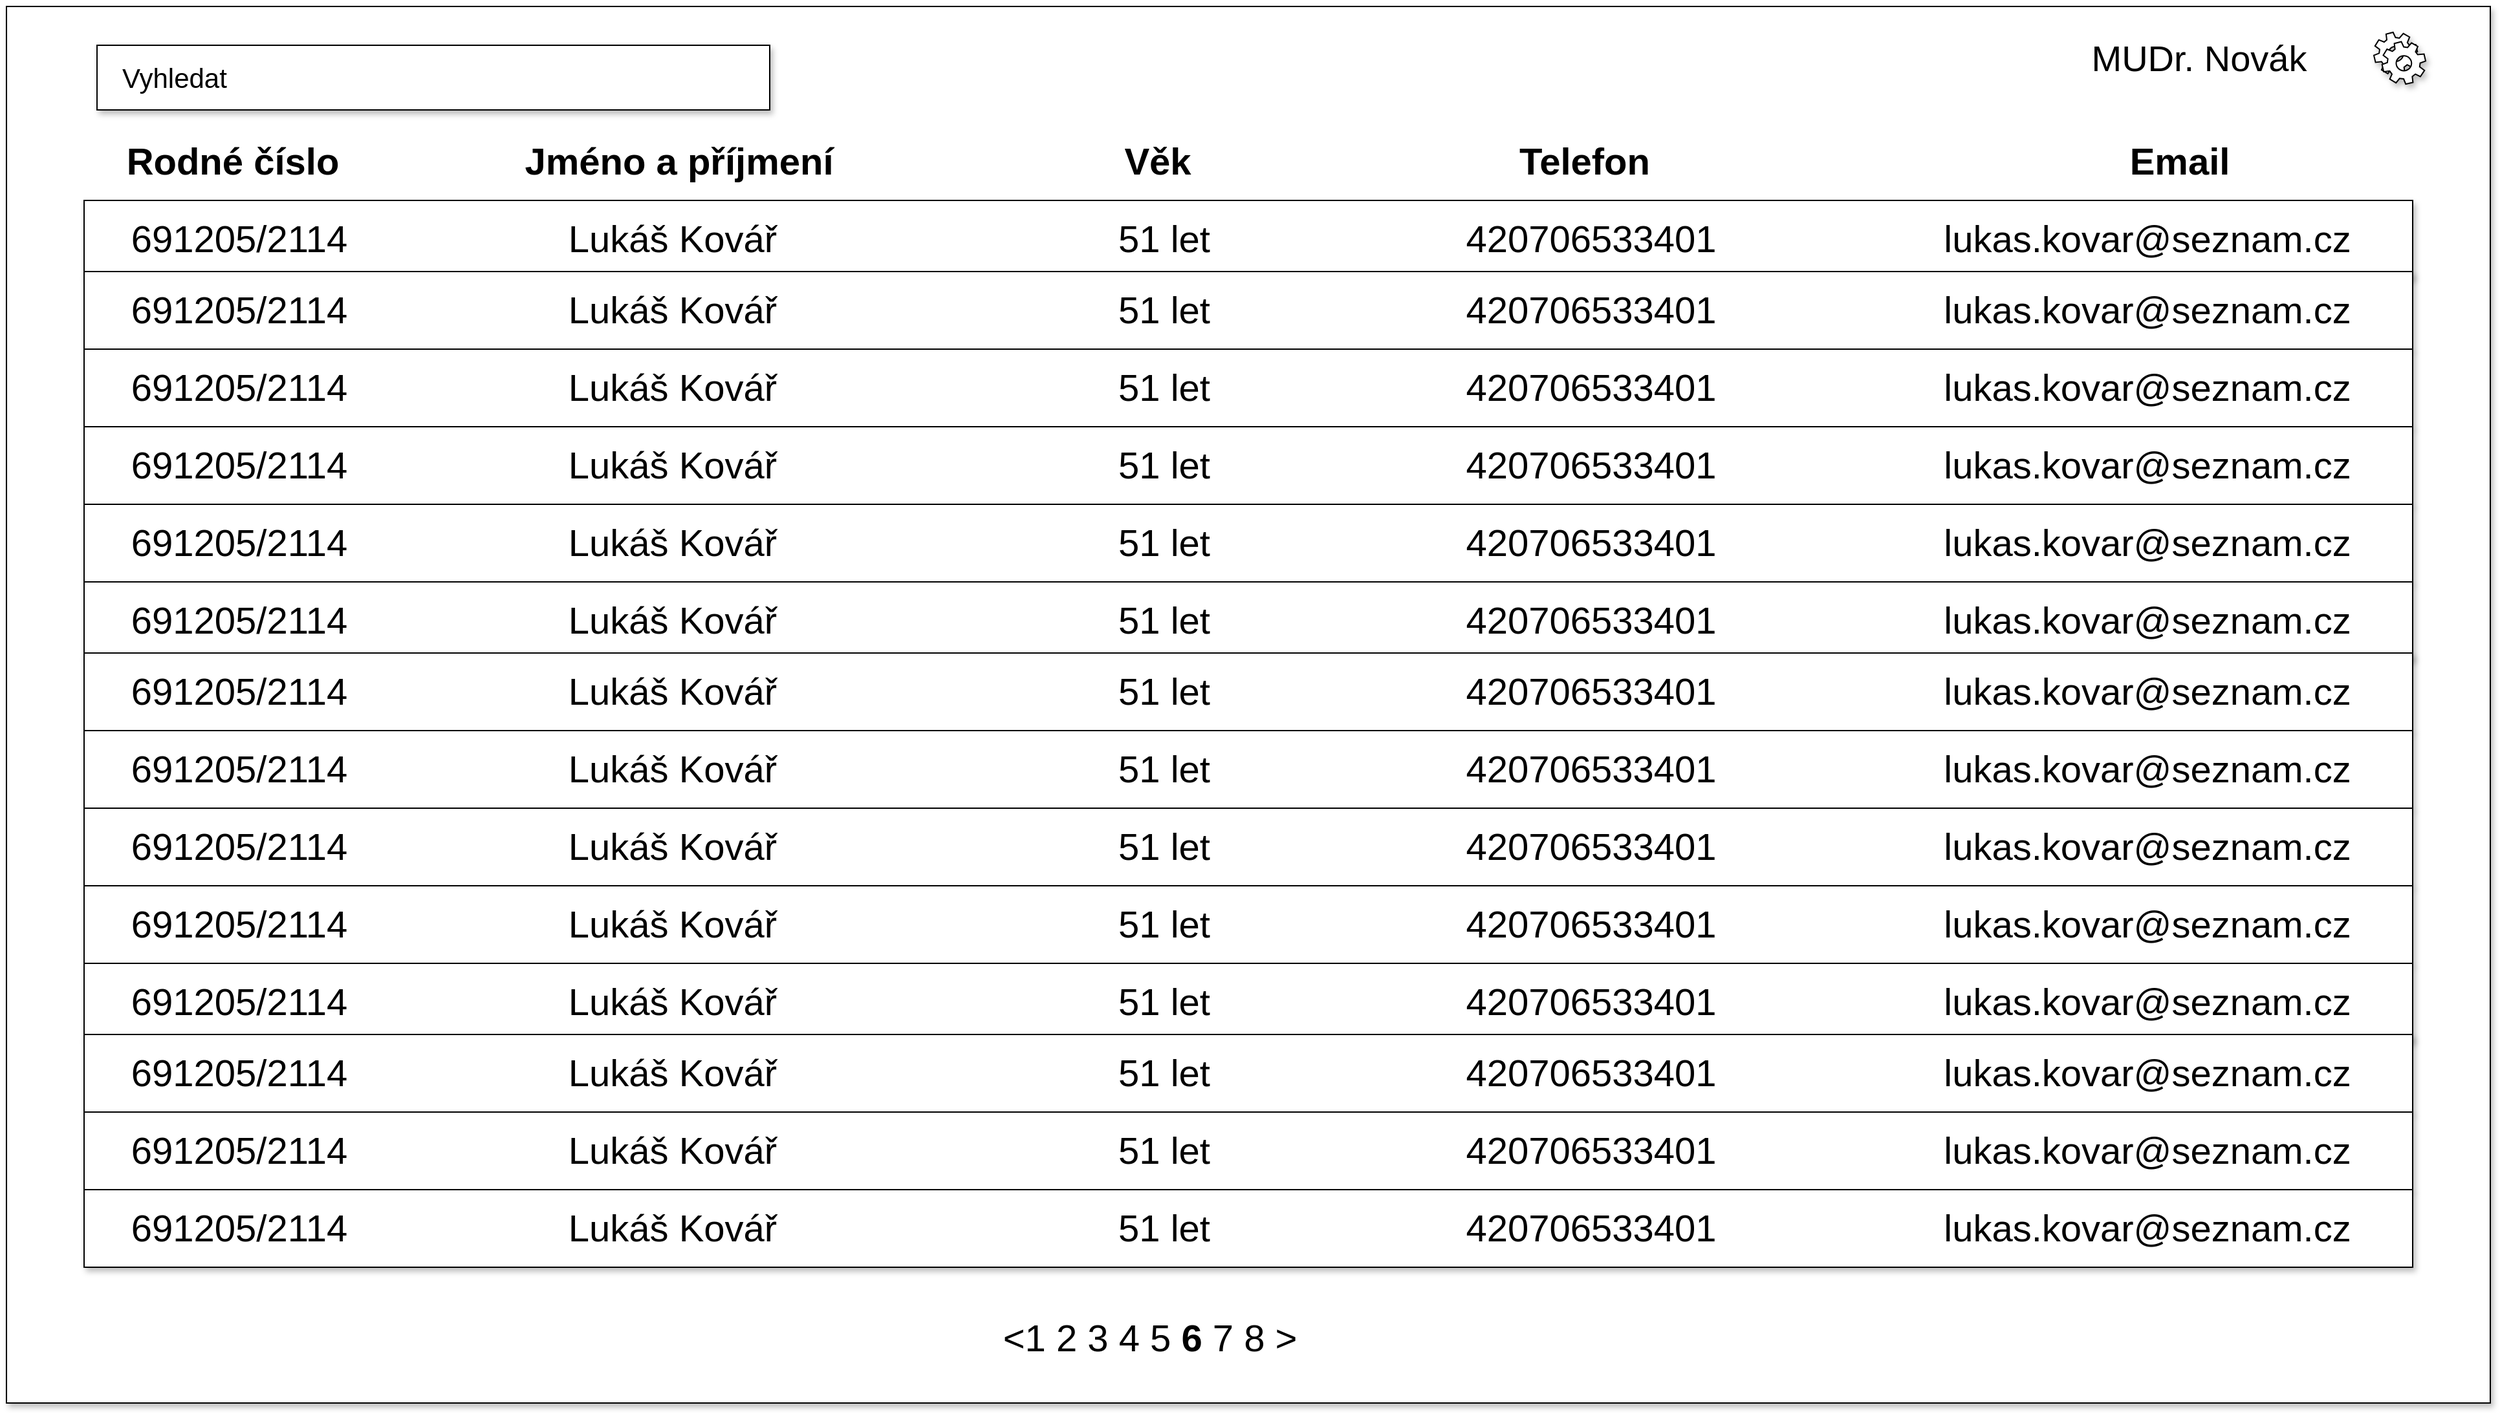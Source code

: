 <mxfile version="13.7.9" type="device"><diagram id="GRQyp-VnLyA5NW1hVPak" name="Stránka-"><mxGraphModel dx="2172" dy="1612" grid="1" gridSize="10" guides="1" tooltips="1" connect="1" arrows="1" fold="1" page="1" pageScale="1" pageWidth="1920" pageHeight="1200" math="0" shadow="0"><root><mxCell id="0"/><mxCell id="1" style="locked=1;" parent="0"/><mxCell id="FttJ4bDjwt0gxMoQ6_Au-1" value="" style="rounded=0;whiteSpace=wrap;html=1;shadow=1;" parent="1" vertex="1"><mxGeometry x="320" y="300" width="1920" height="1080" as="geometry"/></mxCell><mxCell id="FttJ4bDjwt0gxMoQ6_Au-3" value="Vrstva bez názvu" parent="0"/><mxCell id="FttJ4bDjwt0gxMoQ6_Au-5" value="&lt;font style=&quot;font-size: 28px&quot;&gt;MUDr. Novák&lt;/font&gt;" style="text;html=1;strokeColor=none;fillColor=none;align=center;verticalAlign=middle;whiteSpace=wrap;rounded=0;shadow=1;fontSize=21;" parent="FttJ4bDjwt0gxMoQ6_Au-3" vertex="1"><mxGeometry x="1920" y="320" width="190" height="40" as="geometry"/></mxCell><mxCell id="FttJ4bDjwt0gxMoQ6_Au-6" value="&lt;br&gt;&lt;br&gt;" style="shape=mxgraph.bpmn.service_task;html=1;outlineConnect=0;shadow=1;fontSize=21;" parent="FttJ4bDjwt0gxMoQ6_Au-3" vertex="1"><mxGeometry x="2150" y="320" width="40" height="40" as="geometry"/></mxCell><mxCell id="FttJ4bDjwt0gxMoQ6_Au-12" value="" style="rounded=0;whiteSpace=wrap;html=1;shadow=1;fontSize=21;" parent="FttJ4bDjwt0gxMoQ6_Au-3" vertex="1"><mxGeometry x="380" y="450" width="1800" height="60" as="geometry"/></mxCell><mxCell id="FttJ4bDjwt0gxMoQ6_Au-13" value="&lt;font style=&quot;font-size: 29px&quot;&gt;691205/2114&lt;/font&gt;" style="text;html=1;strokeColor=none;fillColor=none;align=center;verticalAlign=middle;whiteSpace=wrap;rounded=0;shadow=1;fontSize=21;" parent="FttJ4bDjwt0gxMoQ6_Au-3" vertex="1"><mxGeometry x="380" y="455" width="240" height="50" as="geometry"/></mxCell><mxCell id="FttJ4bDjwt0gxMoQ6_Au-14" value="&lt;span style=&quot;font-size: 29px&quot;&gt;Lukáš Kovář&lt;/span&gt;" style="text;html=1;strokeColor=none;fillColor=none;align=center;verticalAlign=middle;whiteSpace=wrap;rounded=0;shadow=1;fontSize=21;" parent="FttJ4bDjwt0gxMoQ6_Au-3" vertex="1"><mxGeometry x="730" y="470" width="210" height="20" as="geometry"/></mxCell><mxCell id="FttJ4bDjwt0gxMoQ6_Au-15" value="&lt;font style=&quot;font-size: 29px&quot;&gt;420706533401&lt;/font&gt;" style="text;html=1;strokeColor=none;fillColor=none;align=center;verticalAlign=middle;whiteSpace=wrap;rounded=0;shadow=1;fontSize=21;" parent="FttJ4bDjwt0gxMoQ6_Au-3" vertex="1"><mxGeometry x="1440" y="470" width="210" height="20" as="geometry"/></mxCell><mxCell id="FttJ4bDjwt0gxMoQ6_Au-16" value="&lt;font style=&quot;font-size: 29px&quot;&gt;51 let&lt;/font&gt;" style="text;html=1;strokeColor=none;fillColor=none;align=center;verticalAlign=middle;whiteSpace=wrap;rounded=0;shadow=1;fontSize=21;" parent="FttJ4bDjwt0gxMoQ6_Au-3" vertex="1"><mxGeometry x="1110" y="470" width="210" height="20" as="geometry"/></mxCell><mxCell id="FttJ4bDjwt0gxMoQ6_Au-17" value="&lt;span style=&quot;font-size: 29px&quot;&gt;lukas.kovar@seznam.cz&lt;/span&gt;" style="text;html=1;strokeColor=none;fillColor=none;align=center;verticalAlign=middle;whiteSpace=wrap;rounded=0;shadow=1;fontSize=21;" parent="FttJ4bDjwt0gxMoQ6_Au-3" vertex="1"><mxGeometry x="1870" y="470" width="210" height="20" as="geometry"/></mxCell><mxCell id="FttJ4bDjwt0gxMoQ6_Au-18" value="&lt;span style=&quot;font-size: 29px&quot;&gt;Rodné číslo&lt;/span&gt;" style="text;html=1;strokeColor=none;fillColor=none;align=center;verticalAlign=middle;whiteSpace=wrap;rounded=0;shadow=1;fontSize=21;fontStyle=1" parent="FttJ4bDjwt0gxMoQ6_Au-3" vertex="1"><mxGeometry x="390" y="410" width="210" height="20" as="geometry"/></mxCell><mxCell id="FttJ4bDjwt0gxMoQ6_Au-19" value="&lt;span style=&quot;font-size: 29px&quot;&gt;Jméno a příjmení&lt;/span&gt;" style="text;html=1;strokeColor=none;fillColor=none;align=center;verticalAlign=middle;whiteSpace=wrap;rounded=0;shadow=1;fontSize=21;fontStyle=1" parent="FttJ4bDjwt0gxMoQ6_Au-3" vertex="1"><mxGeometry x="650" y="410" width="380" height="20" as="geometry"/></mxCell><mxCell id="FttJ4bDjwt0gxMoQ6_Au-20" value="&lt;span style=&quot;font-size: 29px&quot;&gt;Věk&lt;/span&gt;" style="text;html=1;strokeColor=none;fillColor=none;align=center;verticalAlign=middle;whiteSpace=wrap;rounded=0;shadow=1;fontSize=21;fontStyle=1" parent="FttJ4bDjwt0gxMoQ6_Au-3" vertex="1"><mxGeometry x="1020" y="410" width="380" height="20" as="geometry"/></mxCell><mxCell id="FttJ4bDjwt0gxMoQ6_Au-21" value="&lt;span style=&quot;font-size: 29px&quot;&gt;Telefon&lt;/span&gt;" style="text;html=1;strokeColor=none;fillColor=none;align=center;verticalAlign=middle;whiteSpace=wrap;rounded=0;shadow=1;fontSize=21;fontStyle=1" parent="FttJ4bDjwt0gxMoQ6_Au-3" vertex="1"><mxGeometry x="1350" y="410" width="380" height="20" as="geometry"/></mxCell><mxCell id="FttJ4bDjwt0gxMoQ6_Au-22" value="&lt;span style=&quot;font-size: 29px&quot;&gt;Email&lt;/span&gt;" style="text;html=1;strokeColor=none;fillColor=none;align=center;verticalAlign=middle;whiteSpace=wrap;rounded=0;shadow=1;fontSize=21;fontStyle=1" parent="FttJ4bDjwt0gxMoQ6_Au-3" vertex="1"><mxGeometry x="1810" y="410" width="380" height="20" as="geometry"/></mxCell><mxCell id="FttJ4bDjwt0gxMoQ6_Au-29" value="" style="rounded=0;whiteSpace=wrap;html=1;shadow=1;fontSize=21;" parent="FttJ4bDjwt0gxMoQ6_Au-3" vertex="1"><mxGeometry x="380" y="505" width="1800" height="60" as="geometry"/></mxCell><mxCell id="FttJ4bDjwt0gxMoQ6_Au-30" value="&lt;font style=&quot;font-size: 29px&quot;&gt;691205/2114&lt;/font&gt;" style="text;html=1;strokeColor=none;fillColor=none;align=center;verticalAlign=middle;whiteSpace=wrap;rounded=0;shadow=1;fontSize=21;" parent="FttJ4bDjwt0gxMoQ6_Au-3" vertex="1"><mxGeometry x="380" y="510" width="240" height="50" as="geometry"/></mxCell><mxCell id="FttJ4bDjwt0gxMoQ6_Au-31" value="&lt;span style=&quot;font-size: 29px&quot;&gt;Lukáš Kovář&lt;/span&gt;" style="text;html=1;strokeColor=none;fillColor=none;align=center;verticalAlign=middle;whiteSpace=wrap;rounded=0;shadow=1;fontSize=21;" parent="FttJ4bDjwt0gxMoQ6_Au-3" vertex="1"><mxGeometry x="730" y="525" width="210" height="20" as="geometry"/></mxCell><mxCell id="FttJ4bDjwt0gxMoQ6_Au-32" value="&lt;font style=&quot;font-size: 29px&quot;&gt;420706533401&lt;/font&gt;" style="text;html=1;strokeColor=none;fillColor=none;align=center;verticalAlign=middle;whiteSpace=wrap;rounded=0;shadow=1;fontSize=21;" parent="FttJ4bDjwt0gxMoQ6_Au-3" vertex="1"><mxGeometry x="1440" y="525" width="210" height="20" as="geometry"/></mxCell><mxCell id="FttJ4bDjwt0gxMoQ6_Au-33" value="&lt;font style=&quot;font-size: 29px&quot;&gt;51 let&lt;/font&gt;" style="text;html=1;strokeColor=none;fillColor=none;align=center;verticalAlign=middle;whiteSpace=wrap;rounded=0;shadow=1;fontSize=21;" parent="FttJ4bDjwt0gxMoQ6_Au-3" vertex="1"><mxGeometry x="1110" y="525" width="210" height="20" as="geometry"/></mxCell><mxCell id="FttJ4bDjwt0gxMoQ6_Au-34" value="&lt;span style=&quot;font-size: 29px&quot;&gt;lukas.kovar@seznam.cz&lt;/span&gt;" style="text;html=1;strokeColor=none;fillColor=none;align=center;verticalAlign=middle;whiteSpace=wrap;rounded=0;shadow=1;fontSize=21;" parent="FttJ4bDjwt0gxMoQ6_Au-3" vertex="1"><mxGeometry x="1870" y="525" width="210" height="20" as="geometry"/></mxCell><mxCell id="FttJ4bDjwt0gxMoQ6_Au-47" value="" style="rounded=0;whiteSpace=wrap;html=1;shadow=1;fontSize=21;" parent="FttJ4bDjwt0gxMoQ6_Au-3" vertex="1"><mxGeometry x="380" y="565" width="1800" height="60" as="geometry"/></mxCell><mxCell id="FttJ4bDjwt0gxMoQ6_Au-48" value="&lt;font style=&quot;font-size: 29px&quot;&gt;691205/2114&lt;/font&gt;" style="text;html=1;strokeColor=none;fillColor=none;align=center;verticalAlign=middle;whiteSpace=wrap;rounded=0;shadow=1;fontSize=21;" parent="FttJ4bDjwt0gxMoQ6_Au-3" vertex="1"><mxGeometry x="380" y="570" width="240" height="50" as="geometry"/></mxCell><mxCell id="FttJ4bDjwt0gxMoQ6_Au-49" value="&lt;span style=&quot;font-size: 29px&quot;&gt;Lukáš Kovář&lt;/span&gt;" style="text;html=1;strokeColor=none;fillColor=none;align=center;verticalAlign=middle;whiteSpace=wrap;rounded=0;shadow=1;fontSize=21;" parent="FttJ4bDjwt0gxMoQ6_Au-3" vertex="1"><mxGeometry x="730" y="585" width="210" height="20" as="geometry"/></mxCell><mxCell id="FttJ4bDjwt0gxMoQ6_Au-50" value="&lt;font style=&quot;font-size: 29px&quot;&gt;420706533401&lt;/font&gt;" style="text;html=1;strokeColor=none;fillColor=none;align=center;verticalAlign=middle;whiteSpace=wrap;rounded=0;shadow=1;fontSize=21;" parent="FttJ4bDjwt0gxMoQ6_Au-3" vertex="1"><mxGeometry x="1440" y="585" width="210" height="20" as="geometry"/></mxCell><mxCell id="FttJ4bDjwt0gxMoQ6_Au-51" value="&lt;font style=&quot;font-size: 29px&quot;&gt;51 let&lt;/font&gt;" style="text;html=1;strokeColor=none;fillColor=none;align=center;verticalAlign=middle;whiteSpace=wrap;rounded=0;shadow=1;fontSize=21;" parent="FttJ4bDjwt0gxMoQ6_Au-3" vertex="1"><mxGeometry x="1110" y="585" width="210" height="20" as="geometry"/></mxCell><mxCell id="FttJ4bDjwt0gxMoQ6_Au-52" value="&lt;span style=&quot;font-size: 29px&quot;&gt;lukas.kovar@seznam.cz&lt;/span&gt;" style="text;html=1;strokeColor=none;fillColor=none;align=center;verticalAlign=middle;whiteSpace=wrap;rounded=0;shadow=1;fontSize=21;" parent="FttJ4bDjwt0gxMoQ6_Au-3" vertex="1"><mxGeometry x="1870" y="585" width="210" height="20" as="geometry"/></mxCell><mxCell id="FttJ4bDjwt0gxMoQ6_Au-53" value="" style="rounded=0;whiteSpace=wrap;html=1;shadow=1;fontSize=21;" parent="FttJ4bDjwt0gxMoQ6_Au-3" vertex="1"><mxGeometry x="380" y="625" width="1800" height="60" as="geometry"/></mxCell><mxCell id="FttJ4bDjwt0gxMoQ6_Au-54" value="&lt;font style=&quot;font-size: 29px&quot;&gt;691205/2114&lt;/font&gt;" style="text;html=1;strokeColor=none;fillColor=none;align=center;verticalAlign=middle;whiteSpace=wrap;rounded=0;shadow=1;fontSize=21;" parent="FttJ4bDjwt0gxMoQ6_Au-3" vertex="1"><mxGeometry x="380" y="630" width="240" height="50" as="geometry"/></mxCell><mxCell id="FttJ4bDjwt0gxMoQ6_Au-55" value="&lt;span style=&quot;font-size: 29px&quot;&gt;Lukáš Kovář&lt;/span&gt;" style="text;html=1;strokeColor=none;fillColor=none;align=center;verticalAlign=middle;whiteSpace=wrap;rounded=0;shadow=1;fontSize=21;" parent="FttJ4bDjwt0gxMoQ6_Au-3" vertex="1"><mxGeometry x="730" y="645" width="210" height="20" as="geometry"/></mxCell><mxCell id="FttJ4bDjwt0gxMoQ6_Au-56" value="&lt;font style=&quot;font-size: 29px&quot;&gt;420706533401&lt;/font&gt;" style="text;html=1;strokeColor=none;fillColor=none;align=center;verticalAlign=middle;whiteSpace=wrap;rounded=0;shadow=1;fontSize=21;" parent="FttJ4bDjwt0gxMoQ6_Au-3" vertex="1"><mxGeometry x="1440" y="645" width="210" height="20" as="geometry"/></mxCell><mxCell id="FttJ4bDjwt0gxMoQ6_Au-57" value="&lt;font style=&quot;font-size: 29px&quot;&gt;51 let&lt;/font&gt;" style="text;html=1;strokeColor=none;fillColor=none;align=center;verticalAlign=middle;whiteSpace=wrap;rounded=0;shadow=1;fontSize=21;" parent="FttJ4bDjwt0gxMoQ6_Au-3" vertex="1"><mxGeometry x="1110" y="645" width="210" height="20" as="geometry"/></mxCell><mxCell id="FttJ4bDjwt0gxMoQ6_Au-58" value="&lt;span style=&quot;font-size: 29px&quot;&gt;lukas.kovar@seznam.cz&lt;/span&gt;" style="text;html=1;strokeColor=none;fillColor=none;align=center;verticalAlign=middle;whiteSpace=wrap;rounded=0;shadow=1;fontSize=21;" parent="FttJ4bDjwt0gxMoQ6_Au-3" vertex="1"><mxGeometry x="1870" y="645" width="210" height="20" as="geometry"/></mxCell><mxCell id="FttJ4bDjwt0gxMoQ6_Au-59" value="" style="rounded=0;whiteSpace=wrap;html=1;shadow=1;fontSize=21;" parent="FttJ4bDjwt0gxMoQ6_Au-3" vertex="1"><mxGeometry x="380" y="685" width="1800" height="60" as="geometry"/></mxCell><mxCell id="FttJ4bDjwt0gxMoQ6_Au-60" value="&lt;font style=&quot;font-size: 29px&quot;&gt;691205/2114&lt;/font&gt;" style="text;html=1;strokeColor=none;fillColor=none;align=center;verticalAlign=middle;whiteSpace=wrap;rounded=0;shadow=1;fontSize=21;" parent="FttJ4bDjwt0gxMoQ6_Au-3" vertex="1"><mxGeometry x="380" y="690" width="240" height="50" as="geometry"/></mxCell><mxCell id="FttJ4bDjwt0gxMoQ6_Au-61" value="&lt;span style=&quot;font-size: 29px&quot;&gt;Lukáš Kovář&lt;/span&gt;" style="text;html=1;strokeColor=none;fillColor=none;align=center;verticalAlign=middle;whiteSpace=wrap;rounded=0;shadow=1;fontSize=21;" parent="FttJ4bDjwt0gxMoQ6_Au-3" vertex="1"><mxGeometry x="730" y="705" width="210" height="20" as="geometry"/></mxCell><mxCell id="FttJ4bDjwt0gxMoQ6_Au-62" value="&lt;font style=&quot;font-size: 29px&quot;&gt;420706533401&lt;/font&gt;" style="text;html=1;strokeColor=none;fillColor=none;align=center;verticalAlign=middle;whiteSpace=wrap;rounded=0;shadow=1;fontSize=21;" parent="FttJ4bDjwt0gxMoQ6_Au-3" vertex="1"><mxGeometry x="1440" y="705" width="210" height="20" as="geometry"/></mxCell><mxCell id="FttJ4bDjwt0gxMoQ6_Au-63" value="&lt;font style=&quot;font-size: 29px&quot;&gt;51 let&lt;/font&gt;" style="text;html=1;strokeColor=none;fillColor=none;align=center;verticalAlign=middle;whiteSpace=wrap;rounded=0;shadow=1;fontSize=21;" parent="FttJ4bDjwt0gxMoQ6_Au-3" vertex="1"><mxGeometry x="1110" y="705" width="210" height="20" as="geometry"/></mxCell><mxCell id="FttJ4bDjwt0gxMoQ6_Au-64" value="&lt;span style=&quot;font-size: 29px&quot;&gt;lukas.kovar@seznam.cz&lt;/span&gt;" style="text;html=1;strokeColor=none;fillColor=none;align=center;verticalAlign=middle;whiteSpace=wrap;rounded=0;shadow=1;fontSize=21;" parent="FttJ4bDjwt0gxMoQ6_Au-3" vertex="1"><mxGeometry x="1870" y="705" width="210" height="20" as="geometry"/></mxCell><mxCell id="FttJ4bDjwt0gxMoQ6_Au-96" value="" style="rounded=0;whiteSpace=wrap;html=1;shadow=1;fontSize=21;" parent="FttJ4bDjwt0gxMoQ6_Au-3" vertex="1"><mxGeometry x="380" y="745" width="1800" height="60" as="geometry"/></mxCell><mxCell id="FttJ4bDjwt0gxMoQ6_Au-97" value="&lt;font style=&quot;font-size: 29px&quot;&gt;691205/2114&lt;/font&gt;" style="text;html=1;strokeColor=none;fillColor=none;align=center;verticalAlign=middle;whiteSpace=wrap;rounded=0;shadow=1;fontSize=21;" parent="FttJ4bDjwt0gxMoQ6_Au-3" vertex="1"><mxGeometry x="380" y="750" width="240" height="50" as="geometry"/></mxCell><mxCell id="FttJ4bDjwt0gxMoQ6_Au-98" value="&lt;span style=&quot;font-size: 29px&quot;&gt;Lukáš Kovář&lt;/span&gt;" style="text;html=1;strokeColor=none;fillColor=none;align=center;verticalAlign=middle;whiteSpace=wrap;rounded=0;shadow=1;fontSize=21;" parent="FttJ4bDjwt0gxMoQ6_Au-3" vertex="1"><mxGeometry x="730" y="765" width="210" height="20" as="geometry"/></mxCell><mxCell id="FttJ4bDjwt0gxMoQ6_Au-99" value="&lt;font style=&quot;font-size: 29px&quot;&gt;420706533401&lt;/font&gt;" style="text;html=1;strokeColor=none;fillColor=none;align=center;verticalAlign=middle;whiteSpace=wrap;rounded=0;shadow=1;fontSize=21;" parent="FttJ4bDjwt0gxMoQ6_Au-3" vertex="1"><mxGeometry x="1440" y="765" width="210" height="20" as="geometry"/></mxCell><mxCell id="FttJ4bDjwt0gxMoQ6_Au-100" value="&lt;font style=&quot;font-size: 29px&quot;&gt;51 let&lt;/font&gt;" style="text;html=1;strokeColor=none;fillColor=none;align=center;verticalAlign=middle;whiteSpace=wrap;rounded=0;shadow=1;fontSize=21;" parent="FttJ4bDjwt0gxMoQ6_Au-3" vertex="1"><mxGeometry x="1110" y="765" width="210" height="20" as="geometry"/></mxCell><mxCell id="FttJ4bDjwt0gxMoQ6_Au-101" value="&lt;span style=&quot;font-size: 29px&quot;&gt;lukas.kovar@seznam.cz&lt;/span&gt;" style="text;html=1;strokeColor=none;fillColor=none;align=center;verticalAlign=middle;whiteSpace=wrap;rounded=0;shadow=1;fontSize=21;" parent="FttJ4bDjwt0gxMoQ6_Au-3" vertex="1"><mxGeometry x="1870" y="765" width="210" height="20" as="geometry"/></mxCell><mxCell id="FttJ4bDjwt0gxMoQ6_Au-102" value="" style="rounded=0;whiteSpace=wrap;html=1;shadow=1;fontSize=21;" parent="FttJ4bDjwt0gxMoQ6_Au-3" vertex="1"><mxGeometry x="380" y="800" width="1800" height="60" as="geometry"/></mxCell><mxCell id="FttJ4bDjwt0gxMoQ6_Au-103" value="&lt;font style=&quot;font-size: 29px&quot;&gt;691205/2114&lt;/font&gt;" style="text;html=1;strokeColor=none;fillColor=none;align=center;verticalAlign=middle;whiteSpace=wrap;rounded=0;shadow=1;fontSize=21;" parent="FttJ4bDjwt0gxMoQ6_Au-3" vertex="1"><mxGeometry x="380" y="805" width="240" height="50" as="geometry"/></mxCell><mxCell id="FttJ4bDjwt0gxMoQ6_Au-104" value="&lt;span style=&quot;font-size: 29px&quot;&gt;Lukáš Kovář&lt;/span&gt;" style="text;html=1;strokeColor=none;fillColor=none;align=center;verticalAlign=middle;whiteSpace=wrap;rounded=0;shadow=1;fontSize=21;" parent="FttJ4bDjwt0gxMoQ6_Au-3" vertex="1"><mxGeometry x="730" y="820" width="210" height="20" as="geometry"/></mxCell><mxCell id="FttJ4bDjwt0gxMoQ6_Au-105" value="&lt;font style=&quot;font-size: 29px&quot;&gt;420706533401&lt;/font&gt;" style="text;html=1;strokeColor=none;fillColor=none;align=center;verticalAlign=middle;whiteSpace=wrap;rounded=0;shadow=1;fontSize=21;" parent="FttJ4bDjwt0gxMoQ6_Au-3" vertex="1"><mxGeometry x="1440" y="820" width="210" height="20" as="geometry"/></mxCell><mxCell id="FttJ4bDjwt0gxMoQ6_Au-106" value="&lt;font style=&quot;font-size: 29px&quot;&gt;51 let&lt;/font&gt;" style="text;html=1;strokeColor=none;fillColor=none;align=center;verticalAlign=middle;whiteSpace=wrap;rounded=0;shadow=1;fontSize=21;" parent="FttJ4bDjwt0gxMoQ6_Au-3" vertex="1"><mxGeometry x="1110" y="820" width="210" height="20" as="geometry"/></mxCell><mxCell id="FttJ4bDjwt0gxMoQ6_Au-107" value="&lt;span style=&quot;font-size: 29px&quot;&gt;lukas.kovar@seznam.cz&lt;/span&gt;" style="text;html=1;strokeColor=none;fillColor=none;align=center;verticalAlign=middle;whiteSpace=wrap;rounded=0;shadow=1;fontSize=21;" parent="FttJ4bDjwt0gxMoQ6_Au-3" vertex="1"><mxGeometry x="1870" y="820" width="210" height="20" as="geometry"/></mxCell><mxCell id="FttJ4bDjwt0gxMoQ6_Au-108" value="" style="rounded=0;whiteSpace=wrap;html=1;shadow=1;fontSize=21;" parent="FttJ4bDjwt0gxMoQ6_Au-3" vertex="1"><mxGeometry x="380" y="860" width="1800" height="60" as="geometry"/></mxCell><mxCell id="FttJ4bDjwt0gxMoQ6_Au-109" value="&lt;font style=&quot;font-size: 29px&quot;&gt;691205/2114&lt;/font&gt;" style="text;html=1;strokeColor=none;fillColor=none;align=center;verticalAlign=middle;whiteSpace=wrap;rounded=0;shadow=1;fontSize=21;" parent="FttJ4bDjwt0gxMoQ6_Au-3" vertex="1"><mxGeometry x="380" y="865" width="240" height="50" as="geometry"/></mxCell><mxCell id="FttJ4bDjwt0gxMoQ6_Au-110" value="&lt;span style=&quot;font-size: 29px&quot;&gt;Lukáš Kovář&lt;/span&gt;" style="text;html=1;strokeColor=none;fillColor=none;align=center;verticalAlign=middle;whiteSpace=wrap;rounded=0;shadow=1;fontSize=21;" parent="FttJ4bDjwt0gxMoQ6_Au-3" vertex="1"><mxGeometry x="730" y="880" width="210" height="20" as="geometry"/></mxCell><mxCell id="FttJ4bDjwt0gxMoQ6_Au-111" value="&lt;font style=&quot;font-size: 29px&quot;&gt;420706533401&lt;/font&gt;" style="text;html=1;strokeColor=none;fillColor=none;align=center;verticalAlign=middle;whiteSpace=wrap;rounded=0;shadow=1;fontSize=21;" parent="FttJ4bDjwt0gxMoQ6_Au-3" vertex="1"><mxGeometry x="1440" y="880" width="210" height="20" as="geometry"/></mxCell><mxCell id="FttJ4bDjwt0gxMoQ6_Au-112" value="&lt;font style=&quot;font-size: 29px&quot;&gt;51 let&lt;/font&gt;" style="text;html=1;strokeColor=none;fillColor=none;align=center;verticalAlign=middle;whiteSpace=wrap;rounded=0;shadow=1;fontSize=21;" parent="FttJ4bDjwt0gxMoQ6_Au-3" vertex="1"><mxGeometry x="1110" y="880" width="210" height="20" as="geometry"/></mxCell><mxCell id="FttJ4bDjwt0gxMoQ6_Au-113" value="&lt;span style=&quot;font-size: 29px&quot;&gt;lukas.kovar@seznam.cz&lt;/span&gt;" style="text;html=1;strokeColor=none;fillColor=none;align=center;verticalAlign=middle;whiteSpace=wrap;rounded=0;shadow=1;fontSize=21;" parent="FttJ4bDjwt0gxMoQ6_Au-3" vertex="1"><mxGeometry x="1870" y="880" width="210" height="20" as="geometry"/></mxCell><mxCell id="FttJ4bDjwt0gxMoQ6_Au-114" value="" style="rounded=0;whiteSpace=wrap;html=1;shadow=1;fontSize=21;" parent="FttJ4bDjwt0gxMoQ6_Au-3" vertex="1"><mxGeometry x="380" y="920" width="1800" height="60" as="geometry"/></mxCell><mxCell id="FttJ4bDjwt0gxMoQ6_Au-115" value="&lt;font style=&quot;font-size: 29px&quot;&gt;691205/2114&lt;/font&gt;" style="text;html=1;strokeColor=none;fillColor=none;align=center;verticalAlign=middle;whiteSpace=wrap;rounded=0;shadow=1;fontSize=21;" parent="FttJ4bDjwt0gxMoQ6_Au-3" vertex="1"><mxGeometry x="380" y="925" width="240" height="50" as="geometry"/></mxCell><mxCell id="FttJ4bDjwt0gxMoQ6_Au-116" value="&lt;span style=&quot;font-size: 29px&quot;&gt;Lukáš Kovář&lt;/span&gt;" style="text;html=1;strokeColor=none;fillColor=none;align=center;verticalAlign=middle;whiteSpace=wrap;rounded=0;shadow=1;fontSize=21;" parent="FttJ4bDjwt0gxMoQ6_Au-3" vertex="1"><mxGeometry x="730" y="940" width="210" height="20" as="geometry"/></mxCell><mxCell id="FttJ4bDjwt0gxMoQ6_Au-117" value="&lt;font style=&quot;font-size: 29px&quot;&gt;420706533401&lt;/font&gt;" style="text;html=1;strokeColor=none;fillColor=none;align=center;verticalAlign=middle;whiteSpace=wrap;rounded=0;shadow=1;fontSize=21;" parent="FttJ4bDjwt0gxMoQ6_Au-3" vertex="1"><mxGeometry x="1440" y="940" width="210" height="20" as="geometry"/></mxCell><mxCell id="FttJ4bDjwt0gxMoQ6_Au-118" value="&lt;font style=&quot;font-size: 29px&quot;&gt;51 let&lt;/font&gt;" style="text;html=1;strokeColor=none;fillColor=none;align=center;verticalAlign=middle;whiteSpace=wrap;rounded=0;shadow=1;fontSize=21;" parent="FttJ4bDjwt0gxMoQ6_Au-3" vertex="1"><mxGeometry x="1110" y="940" width="210" height="20" as="geometry"/></mxCell><mxCell id="FttJ4bDjwt0gxMoQ6_Au-119" value="&lt;span style=&quot;font-size: 29px&quot;&gt;lukas.kovar@seznam.cz&lt;/span&gt;" style="text;html=1;strokeColor=none;fillColor=none;align=center;verticalAlign=middle;whiteSpace=wrap;rounded=0;shadow=1;fontSize=21;" parent="FttJ4bDjwt0gxMoQ6_Au-3" vertex="1"><mxGeometry x="1870" y="940" width="210" height="20" as="geometry"/></mxCell><mxCell id="FttJ4bDjwt0gxMoQ6_Au-120" value="" style="rounded=0;whiteSpace=wrap;html=1;shadow=1;fontSize=21;" parent="FttJ4bDjwt0gxMoQ6_Au-3" vertex="1"><mxGeometry x="380" y="980" width="1800" height="60" as="geometry"/></mxCell><mxCell id="FttJ4bDjwt0gxMoQ6_Au-121" value="&lt;font style=&quot;font-size: 29px&quot;&gt;691205/2114&lt;/font&gt;" style="text;html=1;strokeColor=none;fillColor=none;align=center;verticalAlign=middle;whiteSpace=wrap;rounded=0;shadow=1;fontSize=21;" parent="FttJ4bDjwt0gxMoQ6_Au-3" vertex="1"><mxGeometry x="380" y="985" width="240" height="50" as="geometry"/></mxCell><mxCell id="FttJ4bDjwt0gxMoQ6_Au-122" value="&lt;span style=&quot;font-size: 29px&quot;&gt;Lukáš Kovář&lt;/span&gt;" style="text;html=1;strokeColor=none;fillColor=none;align=center;verticalAlign=middle;whiteSpace=wrap;rounded=0;shadow=1;fontSize=21;" parent="FttJ4bDjwt0gxMoQ6_Au-3" vertex="1"><mxGeometry x="730" y="1000" width="210" height="20" as="geometry"/></mxCell><mxCell id="FttJ4bDjwt0gxMoQ6_Au-123" value="&lt;font style=&quot;font-size: 29px&quot;&gt;420706533401&lt;/font&gt;" style="text;html=1;strokeColor=none;fillColor=none;align=center;verticalAlign=middle;whiteSpace=wrap;rounded=0;shadow=1;fontSize=21;" parent="FttJ4bDjwt0gxMoQ6_Au-3" vertex="1"><mxGeometry x="1440" y="1000" width="210" height="20" as="geometry"/></mxCell><mxCell id="FttJ4bDjwt0gxMoQ6_Au-124" value="&lt;font style=&quot;font-size: 29px&quot;&gt;51 let&lt;/font&gt;" style="text;html=1;strokeColor=none;fillColor=none;align=center;verticalAlign=middle;whiteSpace=wrap;rounded=0;shadow=1;fontSize=21;" parent="FttJ4bDjwt0gxMoQ6_Au-3" vertex="1"><mxGeometry x="1110" y="1000" width="210" height="20" as="geometry"/></mxCell><mxCell id="FttJ4bDjwt0gxMoQ6_Au-125" value="&lt;span style=&quot;font-size: 29px&quot;&gt;lukas.kovar@seznam.cz&lt;/span&gt;" style="text;html=1;strokeColor=none;fillColor=none;align=center;verticalAlign=middle;whiteSpace=wrap;rounded=0;shadow=1;fontSize=21;" parent="FttJ4bDjwt0gxMoQ6_Au-3" vertex="1"><mxGeometry x="1870" y="1000" width="210" height="20" as="geometry"/></mxCell><mxCell id="FttJ4bDjwt0gxMoQ6_Au-126" value="" style="rounded=0;whiteSpace=wrap;html=1;shadow=1;fontSize=21;" parent="FttJ4bDjwt0gxMoQ6_Au-3" vertex="1"><mxGeometry x="380" y="1040" width="1800" height="60" as="geometry"/></mxCell><mxCell id="FttJ4bDjwt0gxMoQ6_Au-127" value="&lt;font style=&quot;font-size: 29px&quot;&gt;691205/2114&lt;/font&gt;" style="text;html=1;strokeColor=none;fillColor=none;align=center;verticalAlign=middle;whiteSpace=wrap;rounded=0;shadow=1;fontSize=21;" parent="FttJ4bDjwt0gxMoQ6_Au-3" vertex="1"><mxGeometry x="380" y="1045" width="240" height="50" as="geometry"/></mxCell><mxCell id="FttJ4bDjwt0gxMoQ6_Au-128" value="&lt;span style=&quot;font-size: 29px&quot;&gt;Lukáš Kovář&lt;/span&gt;" style="text;html=1;strokeColor=none;fillColor=none;align=center;verticalAlign=middle;whiteSpace=wrap;rounded=0;shadow=1;fontSize=21;" parent="FttJ4bDjwt0gxMoQ6_Au-3" vertex="1"><mxGeometry x="730" y="1060" width="210" height="20" as="geometry"/></mxCell><mxCell id="FttJ4bDjwt0gxMoQ6_Au-129" value="&lt;font style=&quot;font-size: 29px&quot;&gt;420706533401&lt;/font&gt;" style="text;html=1;strokeColor=none;fillColor=none;align=center;verticalAlign=middle;whiteSpace=wrap;rounded=0;shadow=1;fontSize=21;" parent="FttJ4bDjwt0gxMoQ6_Au-3" vertex="1"><mxGeometry x="1440" y="1060" width="210" height="20" as="geometry"/></mxCell><mxCell id="FttJ4bDjwt0gxMoQ6_Au-130" value="&lt;font style=&quot;font-size: 29px&quot;&gt;51 let&lt;/font&gt;" style="text;html=1;strokeColor=none;fillColor=none;align=center;verticalAlign=middle;whiteSpace=wrap;rounded=0;shadow=1;fontSize=21;" parent="FttJ4bDjwt0gxMoQ6_Au-3" vertex="1"><mxGeometry x="1110" y="1060" width="210" height="20" as="geometry"/></mxCell><mxCell id="FttJ4bDjwt0gxMoQ6_Au-131" value="&lt;span style=&quot;font-size: 29px&quot;&gt;lukas.kovar@seznam.cz&lt;/span&gt;" style="text;html=1;strokeColor=none;fillColor=none;align=center;verticalAlign=middle;whiteSpace=wrap;rounded=0;shadow=1;fontSize=21;" parent="FttJ4bDjwt0gxMoQ6_Au-3" vertex="1"><mxGeometry x="1870" y="1060" width="210" height="20" as="geometry"/></mxCell><mxCell id="FttJ4bDjwt0gxMoQ6_Au-132" value="" style="rounded=0;whiteSpace=wrap;html=1;shadow=1;fontSize=21;" parent="FttJ4bDjwt0gxMoQ6_Au-3" vertex="1"><mxGeometry x="380" y="1095" width="1800" height="60" as="geometry"/></mxCell><mxCell id="FttJ4bDjwt0gxMoQ6_Au-133" value="&lt;font style=&quot;font-size: 29px&quot;&gt;691205/2114&lt;/font&gt;" style="text;html=1;strokeColor=none;fillColor=none;align=center;verticalAlign=middle;whiteSpace=wrap;rounded=0;shadow=1;fontSize=21;" parent="FttJ4bDjwt0gxMoQ6_Au-3" vertex="1"><mxGeometry x="380" y="1100" width="240" height="50" as="geometry"/></mxCell><mxCell id="FttJ4bDjwt0gxMoQ6_Au-134" value="&lt;span style=&quot;font-size: 29px&quot;&gt;Lukáš Kovář&lt;/span&gt;" style="text;html=1;strokeColor=none;fillColor=none;align=center;verticalAlign=middle;whiteSpace=wrap;rounded=0;shadow=1;fontSize=21;" parent="FttJ4bDjwt0gxMoQ6_Au-3" vertex="1"><mxGeometry x="730" y="1115" width="210" height="20" as="geometry"/></mxCell><mxCell id="FttJ4bDjwt0gxMoQ6_Au-135" value="&lt;font style=&quot;font-size: 29px&quot;&gt;420706533401&lt;/font&gt;" style="text;html=1;strokeColor=none;fillColor=none;align=center;verticalAlign=middle;whiteSpace=wrap;rounded=0;shadow=1;fontSize=21;" parent="FttJ4bDjwt0gxMoQ6_Au-3" vertex="1"><mxGeometry x="1440" y="1115" width="210" height="20" as="geometry"/></mxCell><mxCell id="FttJ4bDjwt0gxMoQ6_Au-136" value="&lt;font style=&quot;font-size: 29px&quot;&gt;51 let&lt;/font&gt;" style="text;html=1;strokeColor=none;fillColor=none;align=center;verticalAlign=middle;whiteSpace=wrap;rounded=0;shadow=1;fontSize=21;" parent="FttJ4bDjwt0gxMoQ6_Au-3" vertex="1"><mxGeometry x="1110" y="1115" width="210" height="20" as="geometry"/></mxCell><mxCell id="FttJ4bDjwt0gxMoQ6_Au-137" value="&lt;span style=&quot;font-size: 29px&quot;&gt;lukas.kovar@seznam.cz&lt;/span&gt;" style="text;html=1;strokeColor=none;fillColor=none;align=center;verticalAlign=middle;whiteSpace=wrap;rounded=0;shadow=1;fontSize=21;" parent="FttJ4bDjwt0gxMoQ6_Au-3" vertex="1"><mxGeometry x="1870" y="1115" width="210" height="20" as="geometry"/></mxCell><mxCell id="FttJ4bDjwt0gxMoQ6_Au-138" value="" style="rounded=0;whiteSpace=wrap;html=1;shadow=1;fontSize=21;" parent="FttJ4bDjwt0gxMoQ6_Au-3" vertex="1"><mxGeometry x="380" y="1155" width="1800" height="60" as="geometry"/></mxCell><mxCell id="FttJ4bDjwt0gxMoQ6_Au-139" value="&lt;font style=&quot;font-size: 29px&quot;&gt;691205/2114&lt;/font&gt;" style="text;html=1;strokeColor=none;fillColor=none;align=center;verticalAlign=middle;whiteSpace=wrap;rounded=0;shadow=1;fontSize=21;" parent="FttJ4bDjwt0gxMoQ6_Au-3" vertex="1"><mxGeometry x="380" y="1160" width="240" height="50" as="geometry"/></mxCell><mxCell id="FttJ4bDjwt0gxMoQ6_Au-140" value="&lt;span style=&quot;font-size: 29px&quot;&gt;Lukáš Kovář&lt;/span&gt;" style="text;html=1;strokeColor=none;fillColor=none;align=center;verticalAlign=middle;whiteSpace=wrap;rounded=0;shadow=1;fontSize=21;" parent="FttJ4bDjwt0gxMoQ6_Au-3" vertex="1"><mxGeometry x="730" y="1175" width="210" height="20" as="geometry"/></mxCell><mxCell id="FttJ4bDjwt0gxMoQ6_Au-141" value="&lt;font style=&quot;font-size: 29px&quot;&gt;420706533401&lt;/font&gt;" style="text;html=1;strokeColor=none;fillColor=none;align=center;verticalAlign=middle;whiteSpace=wrap;rounded=0;shadow=1;fontSize=21;" parent="FttJ4bDjwt0gxMoQ6_Au-3" vertex="1"><mxGeometry x="1440" y="1175" width="210" height="20" as="geometry"/></mxCell><mxCell id="FttJ4bDjwt0gxMoQ6_Au-142" value="&lt;font style=&quot;font-size: 29px&quot;&gt;51 let&lt;/font&gt;" style="text;html=1;strokeColor=none;fillColor=none;align=center;verticalAlign=middle;whiteSpace=wrap;rounded=0;shadow=1;fontSize=21;" parent="FttJ4bDjwt0gxMoQ6_Au-3" vertex="1"><mxGeometry x="1110" y="1175" width="210" height="20" as="geometry"/></mxCell><mxCell id="FttJ4bDjwt0gxMoQ6_Au-143" value="&lt;span style=&quot;font-size: 29px&quot;&gt;lukas.kovar@seznam.cz&lt;/span&gt;" style="text;html=1;strokeColor=none;fillColor=none;align=center;verticalAlign=middle;whiteSpace=wrap;rounded=0;shadow=1;fontSize=21;" parent="FttJ4bDjwt0gxMoQ6_Au-3" vertex="1"><mxGeometry x="1870" y="1175" width="210" height="20" as="geometry"/></mxCell><mxCell id="FttJ4bDjwt0gxMoQ6_Au-144" value="" style="rounded=0;whiteSpace=wrap;html=1;shadow=1;fontSize=21;" parent="FttJ4bDjwt0gxMoQ6_Au-3" vertex="1"><mxGeometry x="380" y="1215" width="1800" height="60" as="geometry"/></mxCell><mxCell id="FttJ4bDjwt0gxMoQ6_Au-145" value="&lt;font style=&quot;font-size: 29px&quot;&gt;691205/2114&lt;/font&gt;" style="text;html=1;strokeColor=none;fillColor=none;align=center;verticalAlign=middle;whiteSpace=wrap;rounded=0;shadow=1;fontSize=21;" parent="FttJ4bDjwt0gxMoQ6_Au-3" vertex="1"><mxGeometry x="380" y="1220" width="240" height="50" as="geometry"/></mxCell><mxCell id="FttJ4bDjwt0gxMoQ6_Au-146" value="&lt;span style=&quot;font-size: 29px&quot;&gt;Lukáš Kovář&lt;/span&gt;" style="text;html=1;strokeColor=none;fillColor=none;align=center;verticalAlign=middle;whiteSpace=wrap;rounded=0;shadow=1;fontSize=21;" parent="FttJ4bDjwt0gxMoQ6_Au-3" vertex="1"><mxGeometry x="730" y="1235" width="210" height="20" as="geometry"/></mxCell><mxCell id="FttJ4bDjwt0gxMoQ6_Au-147" value="&lt;font style=&quot;font-size: 29px&quot;&gt;420706533401&lt;/font&gt;" style="text;html=1;strokeColor=none;fillColor=none;align=center;verticalAlign=middle;whiteSpace=wrap;rounded=0;shadow=1;fontSize=21;" parent="FttJ4bDjwt0gxMoQ6_Au-3" vertex="1"><mxGeometry x="1440" y="1235" width="210" height="20" as="geometry"/></mxCell><mxCell id="FttJ4bDjwt0gxMoQ6_Au-148" value="&lt;font style=&quot;font-size: 29px&quot;&gt;51 let&lt;/font&gt;" style="text;html=1;strokeColor=none;fillColor=none;align=center;verticalAlign=middle;whiteSpace=wrap;rounded=0;shadow=1;fontSize=21;" parent="FttJ4bDjwt0gxMoQ6_Au-3" vertex="1"><mxGeometry x="1110" y="1235" width="210" height="20" as="geometry"/></mxCell><mxCell id="FttJ4bDjwt0gxMoQ6_Au-149" value="&lt;span style=&quot;font-size: 29px&quot;&gt;lukas.kovar@seznam.cz&lt;/span&gt;" style="text;html=1;strokeColor=none;fillColor=none;align=center;verticalAlign=middle;whiteSpace=wrap;rounded=0;shadow=1;fontSize=21;" parent="FttJ4bDjwt0gxMoQ6_Au-3" vertex="1"><mxGeometry x="1870" y="1235" width="210" height="20" as="geometry"/></mxCell><mxCell id="FttJ4bDjwt0gxMoQ6_Au-156" value="&lt;font style=&quot;font-size: 29px&quot;&gt;&amp;nbsp;&amp;lt;1 2 3 4 5 &lt;b&gt;6 &lt;/b&gt;7 8 &amp;gt;&lt;/font&gt;" style="text;html=1;strokeColor=none;fillColor=none;align=center;verticalAlign=middle;whiteSpace=wrap;rounded=0;shadow=1;fontSize=21;" parent="FttJ4bDjwt0gxMoQ6_Au-3" vertex="1"><mxGeometry x="640" y="1320" width="1120" height="20" as="geometry"/></mxCell><mxCell id="FttJ4bDjwt0gxMoQ6_Au-157" value="&amp;nbsp; &amp;nbsp;Vyhledat" style="rounded=0;whiteSpace=wrap;html=1;shadow=1;fontSize=21;align=left;" parent="FttJ4bDjwt0gxMoQ6_Au-3" vertex="1"><mxGeometry x="390" y="330" width="520" height="50" as="geometry"/></mxCell><mxCell id="FttJ4bDjwt0gxMoQ6_Au-159" value="" style="shape=image;verticalLabelPosition=bottom;labelBackgroundColor=#ffffff;verticalAlign=top;aspect=fixed;imageAspect=0;image=https://www.flaticon.com/svg/static/icons/svg/54/54481.svg;" parent="FttJ4bDjwt0gxMoQ6_Au-3" vertex="1"><mxGeometry x="940" y="335" width="40" height="40" as="geometry"/></mxCell></root></mxGraphModel></diagram></mxfile>